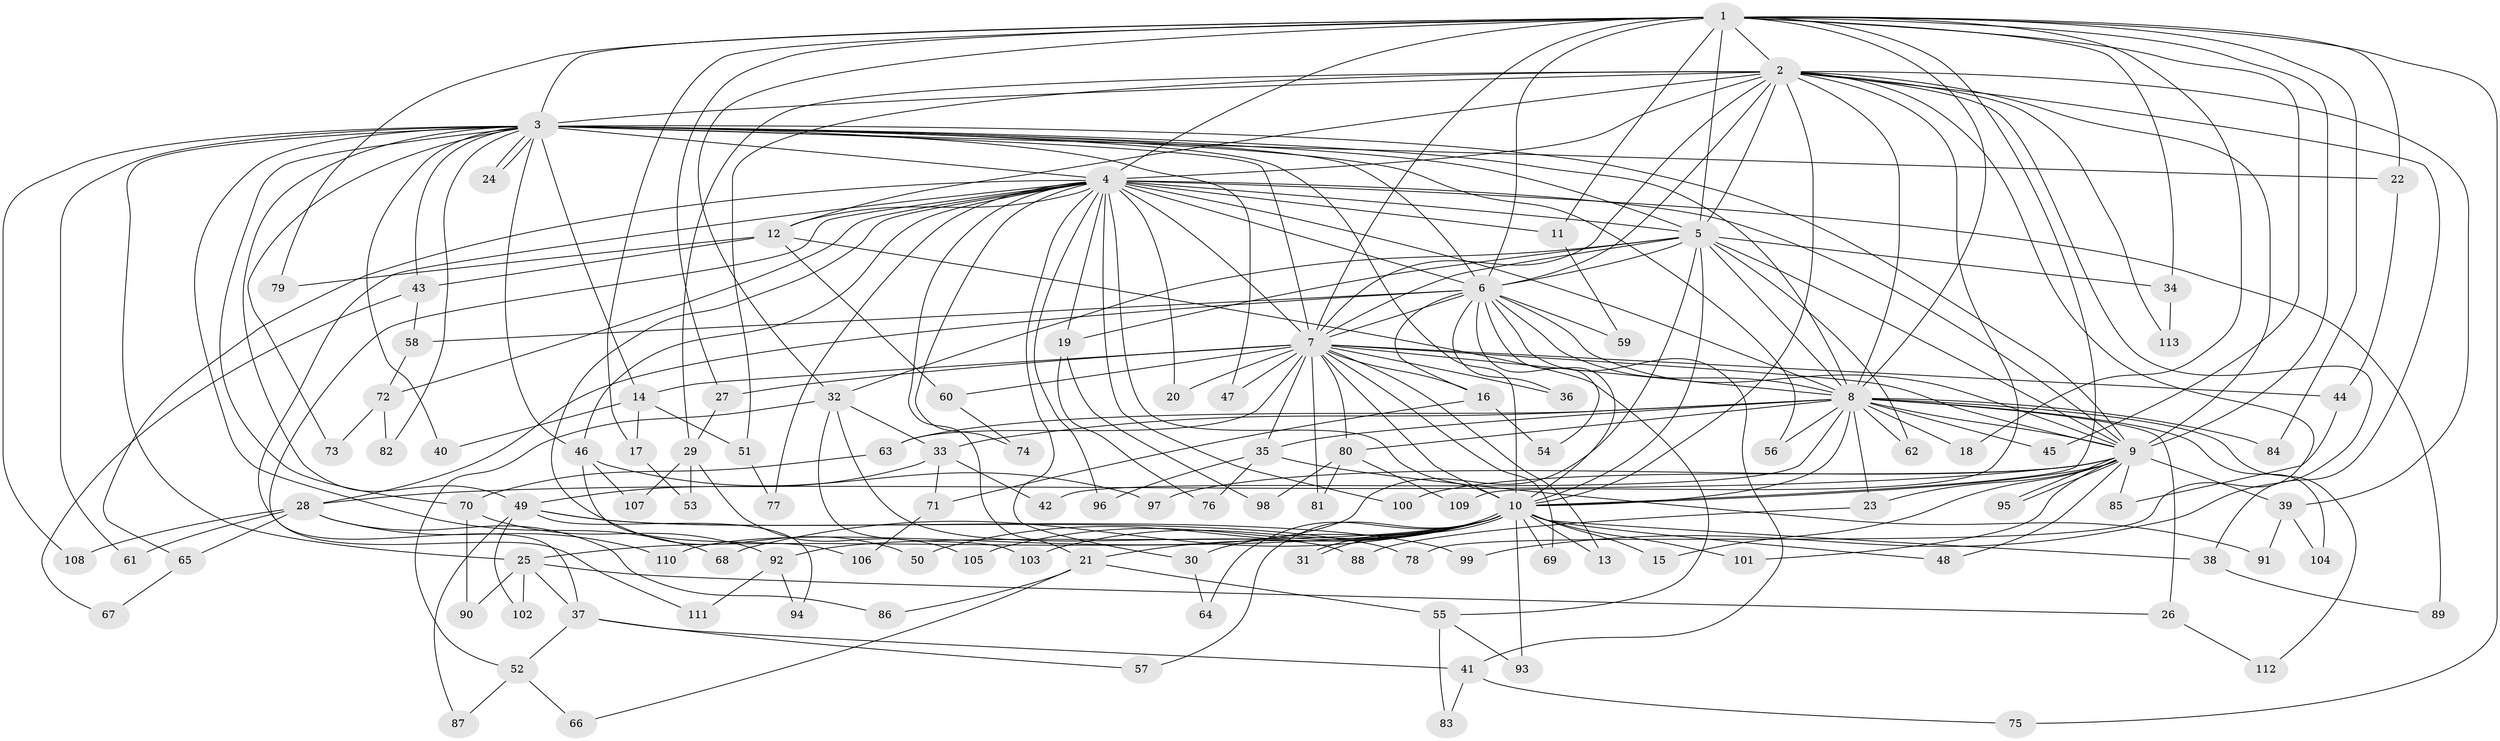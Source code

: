 // Generated by graph-tools (version 1.1) at 2025/13/03/09/25 04:13:40]
// undirected, 113 vertices, 251 edges
graph export_dot {
graph [start="1"]
  node [color=gray90,style=filled];
  1;
  2;
  3;
  4;
  5;
  6;
  7;
  8;
  9;
  10;
  11;
  12;
  13;
  14;
  15;
  16;
  17;
  18;
  19;
  20;
  21;
  22;
  23;
  24;
  25;
  26;
  27;
  28;
  29;
  30;
  31;
  32;
  33;
  34;
  35;
  36;
  37;
  38;
  39;
  40;
  41;
  42;
  43;
  44;
  45;
  46;
  47;
  48;
  49;
  50;
  51;
  52;
  53;
  54;
  55;
  56;
  57;
  58;
  59;
  60;
  61;
  62;
  63;
  64;
  65;
  66;
  67;
  68;
  69;
  70;
  71;
  72;
  73;
  74;
  75;
  76;
  77;
  78;
  79;
  80;
  81;
  82;
  83;
  84;
  85;
  86;
  87;
  88;
  89;
  90;
  91;
  92;
  93;
  94;
  95;
  96;
  97;
  98;
  99;
  100;
  101;
  102;
  103;
  104;
  105;
  106;
  107;
  108;
  109;
  110;
  111;
  112;
  113;
  1 -- 2;
  1 -- 3;
  1 -- 4;
  1 -- 5;
  1 -- 6;
  1 -- 7;
  1 -- 8;
  1 -- 9;
  1 -- 10;
  1 -- 11;
  1 -- 17;
  1 -- 18;
  1 -- 22;
  1 -- 27;
  1 -- 32;
  1 -- 34;
  1 -- 45;
  1 -- 75;
  1 -- 79;
  1 -- 84;
  2 -- 3;
  2 -- 4;
  2 -- 5;
  2 -- 6;
  2 -- 7;
  2 -- 8;
  2 -- 9;
  2 -- 10;
  2 -- 12;
  2 -- 29;
  2 -- 38;
  2 -- 39;
  2 -- 51;
  2 -- 78;
  2 -- 99;
  2 -- 109;
  2 -- 113;
  3 -- 4;
  3 -- 5;
  3 -- 6;
  3 -- 7;
  3 -- 8;
  3 -- 9;
  3 -- 10;
  3 -- 14;
  3 -- 22;
  3 -- 24;
  3 -- 24;
  3 -- 25;
  3 -- 40;
  3 -- 43;
  3 -- 46;
  3 -- 47;
  3 -- 49;
  3 -- 56;
  3 -- 61;
  3 -- 68;
  3 -- 70;
  3 -- 73;
  3 -- 82;
  3 -- 108;
  4 -- 5;
  4 -- 6;
  4 -- 7;
  4 -- 8;
  4 -- 9;
  4 -- 10;
  4 -- 11;
  4 -- 12;
  4 -- 19;
  4 -- 20;
  4 -- 21;
  4 -- 30;
  4 -- 37;
  4 -- 46;
  4 -- 50;
  4 -- 65;
  4 -- 72;
  4 -- 74;
  4 -- 77;
  4 -- 89;
  4 -- 96;
  4 -- 100;
  4 -- 111;
  5 -- 6;
  5 -- 7;
  5 -- 8;
  5 -- 9;
  5 -- 10;
  5 -- 19;
  5 -- 32;
  5 -- 34;
  5 -- 62;
  5 -- 110;
  6 -- 7;
  6 -- 8;
  6 -- 9;
  6 -- 10;
  6 -- 16;
  6 -- 28;
  6 -- 36;
  6 -- 41;
  6 -- 54;
  6 -- 58;
  6 -- 59;
  7 -- 8;
  7 -- 9;
  7 -- 10;
  7 -- 13;
  7 -- 14;
  7 -- 16;
  7 -- 20;
  7 -- 27;
  7 -- 35;
  7 -- 36;
  7 -- 44;
  7 -- 47;
  7 -- 60;
  7 -- 63;
  7 -- 69;
  7 -- 80;
  7 -- 81;
  8 -- 9;
  8 -- 10;
  8 -- 18;
  8 -- 23;
  8 -- 26;
  8 -- 33;
  8 -- 35;
  8 -- 42;
  8 -- 45;
  8 -- 56;
  8 -- 62;
  8 -- 63;
  8 -- 80;
  8 -- 84;
  8 -- 104;
  8 -- 112;
  9 -- 10;
  9 -- 15;
  9 -- 23;
  9 -- 28;
  9 -- 39;
  9 -- 48;
  9 -- 85;
  9 -- 95;
  9 -- 95;
  9 -- 97;
  9 -- 100;
  9 -- 101;
  10 -- 13;
  10 -- 15;
  10 -- 21;
  10 -- 25;
  10 -- 30;
  10 -- 31;
  10 -- 31;
  10 -- 38;
  10 -- 48;
  10 -- 50;
  10 -- 57;
  10 -- 64;
  10 -- 68;
  10 -- 69;
  10 -- 92;
  10 -- 93;
  10 -- 101;
  10 -- 103;
  10 -- 105;
  11 -- 59;
  12 -- 43;
  12 -- 55;
  12 -- 60;
  12 -- 79;
  14 -- 17;
  14 -- 40;
  14 -- 51;
  16 -- 54;
  16 -- 71;
  17 -- 53;
  19 -- 76;
  19 -- 98;
  21 -- 55;
  21 -- 66;
  21 -- 86;
  22 -- 44;
  23 -- 88;
  25 -- 26;
  25 -- 37;
  25 -- 90;
  25 -- 102;
  26 -- 112;
  27 -- 29;
  28 -- 61;
  28 -- 65;
  28 -- 86;
  28 -- 108;
  28 -- 110;
  29 -- 53;
  29 -- 105;
  29 -- 107;
  30 -- 64;
  32 -- 33;
  32 -- 52;
  32 -- 88;
  32 -- 103;
  33 -- 42;
  33 -- 49;
  33 -- 71;
  34 -- 113;
  35 -- 76;
  35 -- 91;
  35 -- 96;
  37 -- 41;
  37 -- 52;
  37 -- 57;
  38 -- 89;
  39 -- 91;
  39 -- 104;
  41 -- 75;
  41 -- 83;
  43 -- 58;
  43 -- 67;
  44 -- 85;
  46 -- 97;
  46 -- 106;
  46 -- 107;
  49 -- 78;
  49 -- 87;
  49 -- 94;
  49 -- 99;
  49 -- 102;
  51 -- 77;
  52 -- 66;
  52 -- 87;
  55 -- 83;
  55 -- 93;
  58 -- 72;
  60 -- 74;
  63 -- 70;
  65 -- 67;
  70 -- 90;
  70 -- 92;
  71 -- 106;
  72 -- 73;
  72 -- 82;
  80 -- 81;
  80 -- 98;
  80 -- 109;
  92 -- 94;
  92 -- 111;
}
